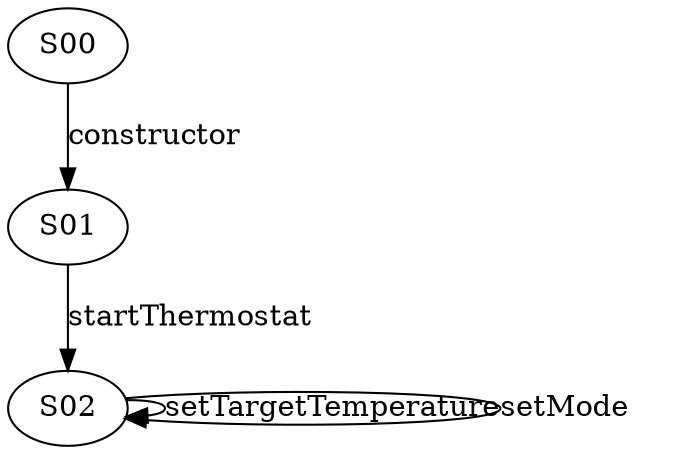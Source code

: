 digraph {

S00->S01 [label="constructor", style="", color="black"]
S01->S02 [label="startThermostat", style="", color="black"]
S02->S02 [label="setTargetTemperature", style="", color="black"]
S02->S02 [label="setMode", style="", color="black"]
}